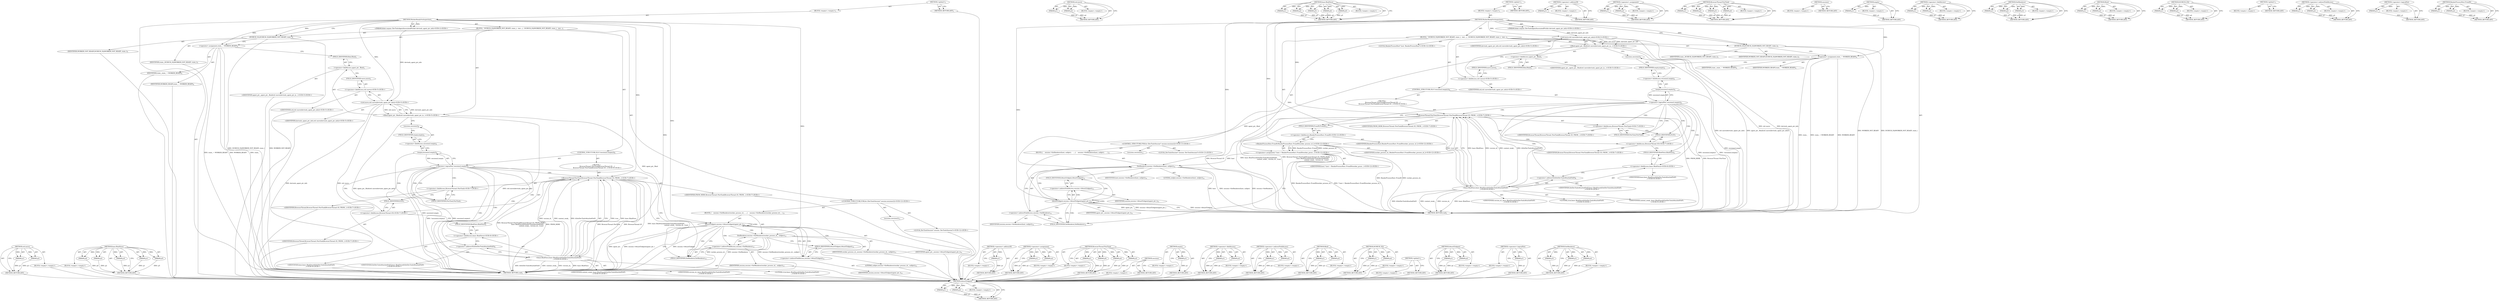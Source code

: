 digraph "SetRenderer" {
vulnerable_171 [label=<(METHOD,AttachToAgent)>];
vulnerable_172 [label=<(PARAM,p1)>];
vulnerable_173 [label=<(PARAM,p2)>];
vulnerable_174 [label=<(BLOCK,&lt;empty&gt;,&lt;empty&gt;)>];
vulnerable_175 [label=<(METHOD_RETURN,ANY)>];
vulnerable_120 [label=<(METHOD,std.move)>];
vulnerable_121 [label=<(PARAM,p1)>];
vulnerable_122 [label=<(PARAM,p2)>];
vulnerable_123 [label=<(BLOCK,&lt;empty&gt;,&lt;empty&gt;)>];
vulnerable_124 [label=<(METHOD_RETURN,ANY)>];
vulnerable_143 [label=<(METHOD,base.BindOnce)>];
vulnerable_144 [label=<(PARAM,p1)>];
vulnerable_145 [label=<(PARAM,p2)>];
vulnerable_146 [label=<(PARAM,p3)>];
vulnerable_147 [label=<(PARAM,p4)>];
vulnerable_148 [label=<(PARAM,p5)>];
vulnerable_149 [label=<(BLOCK,&lt;empty&gt;,&lt;empty&gt;)>];
vulnerable_150 [label=<(METHOD_RETURN,ANY)>];
vulnerable_6 [label=<(METHOD,&lt;global&gt;)<SUB>1</SUB>>];
vulnerable_7 [label=<(BLOCK,&lt;empty&gt;,&lt;empty&gt;)<SUB>1</SUB>>];
vulnerable_8 [label=<(METHOD,WorkerReadyForInspection)<SUB>1</SUB>>];
vulnerable_9 [label="<(PARAM,blink::mojom::DevToolsAgentAssociatedPtrInfo devtools_agent_ptr_info)<SUB>2</SUB>>"];
vulnerable_10 [label=<(BLOCK,{
  DCHECK_EQ(WORKER_NOT_READY, state_);
  stat...,{
  DCHECK_EQ(WORKER_NOT_READY, state_);
  stat...)<SUB>2</SUB>>];
vulnerable_11 [label=<(DCHECK_EQ,DCHECK_EQ(WORKER_NOT_READY, state_))<SUB>3</SUB>>];
vulnerable_12 [label=<(IDENTIFIER,WORKER_NOT_READY,DCHECK_EQ(WORKER_NOT_READY, state_))<SUB>3</SUB>>];
vulnerable_13 [label=<(IDENTIFIER,state_,DCHECK_EQ(WORKER_NOT_READY, state_))<SUB>3</SUB>>];
vulnerable_14 [label=<(&lt;operator&gt;.assignment,state_ = WORKER_READY)<SUB>4</SUB>>];
vulnerable_15 [label=<(IDENTIFIER,state_,state_ = WORKER_READY)<SUB>4</SUB>>];
vulnerable_16 [label=<(IDENTIFIER,WORKER_READY,state_ = WORKER_READY)<SUB>4</SUB>>];
vulnerable_17 [label="<(Bind,agent_ptr_.Bind(std::move(devtools_agent_ptr_in...)<SUB>5</SUB>>"];
vulnerable_18 [label=<(&lt;operator&gt;.fieldAccess,agent_ptr_.Bind)<SUB>5</SUB>>];
vulnerable_19 [label="<(IDENTIFIER,agent_ptr_,agent_ptr_.Bind(std::move(devtools_agent_ptr_in...)<SUB>5</SUB>>"];
vulnerable_20 [label=<(FIELD_IDENTIFIER,Bind,Bind)<SUB>5</SUB>>];
vulnerable_21 [label="<(std.move,std::move(devtools_agent_ptr_info))<SUB>5</SUB>>"];
vulnerable_22 [label="<(&lt;operator&gt;.fieldAccess,std::move)<SUB>5</SUB>>"];
vulnerable_23 [label="<(IDENTIFIER,std,std::move(devtools_agent_ptr_info))<SUB>5</SUB>>"];
vulnerable_24 [label=<(FIELD_IDENTIFIER,move,move)<SUB>5</SUB>>];
vulnerable_25 [label="<(IDENTIFIER,devtools_agent_ptr_info,std::move(devtools_agent_ptr_info))<SUB>5</SUB>>"];
vulnerable_26 [label=<(CONTROL_STRUCTURE,IF,if (!sessions().empty()))<SUB>6</SUB>>];
vulnerable_27 [label=<(&lt;operator&gt;.logicalNot,!sessions().empty())<SUB>6</SUB>>];
vulnerable_28 [label=<(empty,sessions().empty())<SUB>6</SUB>>];
vulnerable_29 [label=<(&lt;operator&gt;.fieldAccess,sessions().empty)<SUB>6</SUB>>];
vulnerable_30 [label=<(sessions,sessions())<SUB>6</SUB>>];
vulnerable_31 [label=<(FIELD_IDENTIFIER,empty,empty)<SUB>6</SUB>>];
vulnerable_32 [label="<(BLOCK,{
    BrowserThread::PostTask(BrowserThread::IO...,{
    BrowserThread::PostTask(BrowserThread::IO...)<SUB>6</SUB>>"];
vulnerable_33 [label="<(BrowserThread.PostTask,BrowserThread::PostTask(BrowserThread::IO, FROM...)<SUB>7</SUB>>"];
vulnerable_34 [label="<(&lt;operator&gt;.fieldAccess,BrowserThread::PostTask)<SUB>7</SUB>>"];
vulnerable_35 [label="<(IDENTIFIER,BrowserThread,BrowserThread::PostTask(BrowserThread::IO, FROM...)<SUB>7</SUB>>"];
vulnerable_36 [label=<(FIELD_IDENTIFIER,PostTask,PostTask)<SUB>7</SUB>>];
vulnerable_37 [label="<(&lt;operator&gt;.fieldAccess,BrowserThread::IO)<SUB>7</SUB>>"];
vulnerable_38 [label="<(IDENTIFIER,BrowserThread,BrowserThread::PostTask(BrowserThread::IO, FROM...)<SUB>7</SUB>>"];
vulnerable_39 [label=<(FIELD_IDENTIFIER,IO,IO)<SUB>7</SUB>>];
vulnerable_40 [label="<(IDENTIFIER,FROM_HERE,BrowserThread::PostTask(BrowserThread::IO, FROM...)<SUB>7</SUB>>"];
vulnerable_41 [label="<(base.BindOnce,base::BindOnce(&amp;SetDevToolsAttachedOnIO,
      ...)<SUB>8</SUB>>"];
vulnerable_42 [label="<(&lt;operator&gt;.fieldAccess,base::BindOnce)<SUB>8</SUB>>"];
vulnerable_43 [label="<(IDENTIFIER,base,base::BindOnce(&amp;SetDevToolsAttachedOnIO,
      ...)<SUB>8</SUB>>"];
vulnerable_44 [label=<(FIELD_IDENTIFIER,BindOnce,BindOnce)<SUB>8</SUB>>];
vulnerable_45 [label=<(&lt;operator&gt;.addressOf,&amp;SetDevToolsAttachedOnIO)<SUB>8</SUB>>];
vulnerable_46 [label="<(IDENTIFIER,SetDevToolsAttachedOnIO,base::BindOnce(&amp;SetDevToolsAttachedOnIO,
      ...)<SUB>8</SUB>>"];
vulnerable_47 [label="<(IDENTIFIER,context_weak_,base::BindOnce(&amp;SetDevToolsAttachedOnIO,
      ...)<SUB>9</SUB>>"];
vulnerable_48 [label="<(IDENTIFIER,version_id_,base::BindOnce(&amp;SetDevToolsAttachedOnIO,
      ...)<SUB>9</SUB>>"];
vulnerable_49 [label="<(LITERAL,true,base::BindOnce(&amp;SetDevToolsAttachedOnIO,
      ...)<SUB>9</SUB>>"];
vulnerable_50 [label="<(LOCAL,RenderProcessHost* host: RenderProcessHost*)<SUB>12</SUB>>"];
vulnerable_51 [label="<(&lt;operator&gt;.assignment,* host = RenderProcessHost::FromID(worker_proce...)<SUB>12</SUB>>"];
vulnerable_52 [label="<(IDENTIFIER,host,* host = RenderProcessHost::FromID(worker_proce...)<SUB>12</SUB>>"];
vulnerable_53 [label="<(RenderProcessHost.FromID,RenderProcessHost::FromID(worker_process_id_))<SUB>12</SUB>>"];
vulnerable_54 [label="<(&lt;operator&gt;.fieldAccess,RenderProcessHost::FromID)<SUB>12</SUB>>"];
vulnerable_55 [label="<(IDENTIFIER,RenderProcessHost,RenderProcessHost::FromID(worker_process_id_))<SUB>12</SUB>>"];
vulnerable_56 [label=<(FIELD_IDENTIFIER,FromID,FromID)<SUB>12</SUB>>];
vulnerable_57 [label="<(IDENTIFIER,worker_process_id_,RenderProcessHost::FromID(worker_process_id_))<SUB>12</SUB>>"];
vulnerable_58 [label="<(CONTROL_STRUCTURE,FOR,for (DevToolsSession* session:sessions()))<SUB>13</SUB>>"];
vulnerable_59 [label=<(sessions,sessions())<SUB>13</SUB>>];
vulnerable_60 [label="<(LOCAL,DevToolsSession* session: DevToolsSession*)<SUB>13</SUB>>"];
vulnerable_61 [label=<(BLOCK,{
    session-&gt;SetRenderer(host, nullptr);
    ...,{
    session-&gt;SetRenderer(host, nullptr);
    ...)<SUB>13</SUB>>];
vulnerable_62 [label=<(SetRenderer,session-&gt;SetRenderer(host, nullptr))<SUB>14</SUB>>];
vulnerable_63 [label=<(&lt;operator&gt;.indirectFieldAccess,session-&gt;SetRenderer)<SUB>14</SUB>>];
vulnerable_64 [label=<(IDENTIFIER,session,session-&gt;SetRenderer(host, nullptr))<SUB>14</SUB>>];
vulnerable_65 [label=<(FIELD_IDENTIFIER,SetRenderer,SetRenderer)<SUB>14</SUB>>];
vulnerable_66 [label=<(IDENTIFIER,host,session-&gt;SetRenderer(host, nullptr))<SUB>14</SUB>>];
vulnerable_67 [label=<(LITERAL,nullptr,session-&gt;SetRenderer(host, nullptr))<SUB>14</SUB>>];
vulnerable_68 [label=<(AttachToAgent,session-&gt;AttachToAgent(agent_ptr_))<SUB>15</SUB>>];
vulnerable_69 [label=<(&lt;operator&gt;.indirectFieldAccess,session-&gt;AttachToAgent)<SUB>15</SUB>>];
vulnerable_70 [label=<(IDENTIFIER,session,session-&gt;AttachToAgent(agent_ptr_))<SUB>15</SUB>>];
vulnerable_71 [label=<(FIELD_IDENTIFIER,AttachToAgent,AttachToAgent)<SUB>15</SUB>>];
vulnerable_72 [label=<(IDENTIFIER,agent_ptr_,session-&gt;AttachToAgent(agent_ptr_))<SUB>15</SUB>>];
vulnerable_73 [label=<(METHOD_RETURN,void)<SUB>1</SUB>>];
vulnerable_75 [label=<(METHOD_RETURN,ANY)<SUB>1</SUB>>];
vulnerable_151 [label=<(METHOD,&lt;operator&gt;.addressOf)>];
vulnerable_152 [label=<(PARAM,p1)>];
vulnerable_153 [label=<(BLOCK,&lt;empty&gt;,&lt;empty&gt;)>];
vulnerable_154 [label=<(METHOD_RETURN,ANY)>];
vulnerable_105 [label=<(METHOD,&lt;operator&gt;.assignment)>];
vulnerable_106 [label=<(PARAM,p1)>];
vulnerable_107 [label=<(PARAM,p2)>];
vulnerable_108 [label=<(BLOCK,&lt;empty&gt;,&lt;empty&gt;)>];
vulnerable_109 [label=<(METHOD_RETURN,ANY)>];
vulnerable_136 [label=<(METHOD,BrowserThread.PostTask)>];
vulnerable_137 [label=<(PARAM,p1)>];
vulnerable_138 [label=<(PARAM,p2)>];
vulnerable_139 [label=<(PARAM,p3)>];
vulnerable_140 [label=<(PARAM,p4)>];
vulnerable_141 [label=<(BLOCK,&lt;empty&gt;,&lt;empty&gt;)>];
vulnerable_142 [label=<(METHOD_RETURN,ANY)>];
vulnerable_133 [label=<(METHOD,sessions)>];
vulnerable_134 [label=<(BLOCK,&lt;empty&gt;,&lt;empty&gt;)>];
vulnerable_135 [label=<(METHOD_RETURN,ANY)>];
vulnerable_129 [label=<(METHOD,empty)>];
vulnerable_130 [label=<(PARAM,p1)>];
vulnerable_131 [label=<(BLOCK,&lt;empty&gt;,&lt;empty&gt;)>];
vulnerable_132 [label=<(METHOD_RETURN,ANY)>];
vulnerable_115 [label=<(METHOD,&lt;operator&gt;.fieldAccess)>];
vulnerable_116 [label=<(PARAM,p1)>];
vulnerable_117 [label=<(PARAM,p2)>];
vulnerable_118 [label=<(BLOCK,&lt;empty&gt;,&lt;empty&gt;)>];
vulnerable_119 [label=<(METHOD_RETURN,ANY)>];
vulnerable_160 [label=<(METHOD,SetRenderer)>];
vulnerable_161 [label=<(PARAM,p1)>];
vulnerable_162 [label=<(PARAM,p2)>];
vulnerable_163 [label=<(PARAM,p3)>];
vulnerable_164 [label=<(BLOCK,&lt;empty&gt;,&lt;empty&gt;)>];
vulnerable_165 [label=<(METHOD_RETURN,ANY)>];
vulnerable_110 [label=<(METHOD,Bind)>];
vulnerable_111 [label=<(PARAM,p1)>];
vulnerable_112 [label=<(PARAM,p2)>];
vulnerable_113 [label=<(BLOCK,&lt;empty&gt;,&lt;empty&gt;)>];
vulnerable_114 [label=<(METHOD_RETURN,ANY)>];
vulnerable_100 [label=<(METHOD,DCHECK_EQ)>];
vulnerable_101 [label=<(PARAM,p1)>];
vulnerable_102 [label=<(PARAM,p2)>];
vulnerable_103 [label=<(BLOCK,&lt;empty&gt;,&lt;empty&gt;)>];
vulnerable_104 [label=<(METHOD_RETURN,ANY)>];
vulnerable_94 [label=<(METHOD,&lt;global&gt;)<SUB>1</SUB>>];
vulnerable_95 [label=<(BLOCK,&lt;empty&gt;,&lt;empty&gt;)>];
vulnerable_96 [label=<(METHOD_RETURN,ANY)>];
vulnerable_166 [label=<(METHOD,&lt;operator&gt;.indirectFieldAccess)>];
vulnerable_167 [label=<(PARAM,p1)>];
vulnerable_168 [label=<(PARAM,p2)>];
vulnerable_169 [label=<(BLOCK,&lt;empty&gt;,&lt;empty&gt;)>];
vulnerable_170 [label=<(METHOD_RETURN,ANY)>];
vulnerable_125 [label=<(METHOD,&lt;operator&gt;.logicalNot)>];
vulnerable_126 [label=<(PARAM,p1)>];
vulnerable_127 [label=<(BLOCK,&lt;empty&gt;,&lt;empty&gt;)>];
vulnerable_128 [label=<(METHOD_RETURN,ANY)>];
vulnerable_155 [label=<(METHOD,RenderProcessHost.FromID)>];
vulnerable_156 [label=<(PARAM,p1)>];
vulnerable_157 [label=<(PARAM,p2)>];
vulnerable_158 [label=<(BLOCK,&lt;empty&gt;,&lt;empty&gt;)>];
vulnerable_159 [label=<(METHOD_RETURN,ANY)>];
fixed_110 [label=<(METHOD,std.move)>];
fixed_111 [label=<(PARAM,p1)>];
fixed_112 [label=<(PARAM,p2)>];
fixed_113 [label=<(BLOCK,&lt;empty&gt;,&lt;empty&gt;)>];
fixed_114 [label=<(METHOD_RETURN,ANY)>];
fixed_133 [label=<(METHOD,base.BindOnce)>];
fixed_134 [label=<(PARAM,p1)>];
fixed_135 [label=<(PARAM,p2)>];
fixed_136 [label=<(PARAM,p3)>];
fixed_137 [label=<(PARAM,p4)>];
fixed_138 [label=<(PARAM,p5)>];
fixed_139 [label=<(BLOCK,&lt;empty&gt;,&lt;empty&gt;)>];
fixed_140 [label=<(METHOD_RETURN,ANY)>];
fixed_6 [label=<(METHOD,&lt;global&gt;)<SUB>1</SUB>>];
fixed_7 [label=<(BLOCK,&lt;empty&gt;,&lt;empty&gt;)<SUB>1</SUB>>];
fixed_8 [label=<(METHOD,WorkerReadyForInspection)<SUB>1</SUB>>];
fixed_9 [label="<(PARAM,blink::mojom::DevToolsAgentAssociatedPtrInfo devtools_agent_ptr_info)<SUB>2</SUB>>"];
fixed_10 [label=<(BLOCK,{
  DCHECK_EQ(WORKER_NOT_READY, state_);
  stat...,{
  DCHECK_EQ(WORKER_NOT_READY, state_);
  stat...)<SUB>2</SUB>>];
fixed_11 [label=<(DCHECK_EQ,DCHECK_EQ(WORKER_NOT_READY, state_))<SUB>3</SUB>>];
fixed_12 [label=<(IDENTIFIER,WORKER_NOT_READY,DCHECK_EQ(WORKER_NOT_READY, state_))<SUB>3</SUB>>];
fixed_13 [label=<(IDENTIFIER,state_,DCHECK_EQ(WORKER_NOT_READY, state_))<SUB>3</SUB>>];
fixed_14 [label=<(&lt;operator&gt;.assignment,state_ = WORKER_READY)<SUB>4</SUB>>];
fixed_15 [label=<(IDENTIFIER,state_,state_ = WORKER_READY)<SUB>4</SUB>>];
fixed_16 [label=<(IDENTIFIER,WORKER_READY,state_ = WORKER_READY)<SUB>4</SUB>>];
fixed_17 [label="<(Bind,agent_ptr_.Bind(std::move(devtools_agent_ptr_in...)<SUB>5</SUB>>"];
fixed_18 [label=<(&lt;operator&gt;.fieldAccess,agent_ptr_.Bind)<SUB>5</SUB>>];
fixed_19 [label="<(IDENTIFIER,agent_ptr_,agent_ptr_.Bind(std::move(devtools_agent_ptr_in...)<SUB>5</SUB>>"];
fixed_20 [label=<(FIELD_IDENTIFIER,Bind,Bind)<SUB>5</SUB>>];
fixed_21 [label="<(std.move,std::move(devtools_agent_ptr_info))<SUB>5</SUB>>"];
fixed_22 [label="<(&lt;operator&gt;.fieldAccess,std::move)<SUB>5</SUB>>"];
fixed_23 [label="<(IDENTIFIER,std,std::move(devtools_agent_ptr_info))<SUB>5</SUB>>"];
fixed_24 [label=<(FIELD_IDENTIFIER,move,move)<SUB>5</SUB>>];
fixed_25 [label="<(IDENTIFIER,devtools_agent_ptr_info,std::move(devtools_agent_ptr_info))<SUB>5</SUB>>"];
fixed_26 [label=<(CONTROL_STRUCTURE,IF,if (!sessions().empty()))<SUB>6</SUB>>];
fixed_27 [label=<(&lt;operator&gt;.logicalNot,!sessions().empty())<SUB>6</SUB>>];
fixed_28 [label=<(empty,sessions().empty())<SUB>6</SUB>>];
fixed_29 [label=<(&lt;operator&gt;.fieldAccess,sessions().empty)<SUB>6</SUB>>];
fixed_30 [label=<(sessions,sessions())<SUB>6</SUB>>];
fixed_31 [label=<(FIELD_IDENTIFIER,empty,empty)<SUB>6</SUB>>];
fixed_32 [label="<(BLOCK,{
    BrowserThread::PostTask(BrowserThread::IO...,{
    BrowserThread::PostTask(BrowserThread::IO...)<SUB>6</SUB>>"];
fixed_33 [label="<(BrowserThread.PostTask,BrowserThread::PostTask(BrowserThread::IO, FROM...)<SUB>7</SUB>>"];
fixed_34 [label="<(&lt;operator&gt;.fieldAccess,BrowserThread::PostTask)<SUB>7</SUB>>"];
fixed_35 [label="<(IDENTIFIER,BrowserThread,BrowserThread::PostTask(BrowserThread::IO, FROM...)<SUB>7</SUB>>"];
fixed_36 [label=<(FIELD_IDENTIFIER,PostTask,PostTask)<SUB>7</SUB>>];
fixed_37 [label="<(&lt;operator&gt;.fieldAccess,BrowserThread::IO)<SUB>7</SUB>>"];
fixed_38 [label="<(IDENTIFIER,BrowserThread,BrowserThread::PostTask(BrowserThread::IO, FROM...)<SUB>7</SUB>>"];
fixed_39 [label=<(FIELD_IDENTIFIER,IO,IO)<SUB>7</SUB>>];
fixed_40 [label="<(IDENTIFIER,FROM_HERE,BrowserThread::PostTask(BrowserThread::IO, FROM...)<SUB>7</SUB>>"];
fixed_41 [label="<(base.BindOnce,base::BindOnce(&amp;SetDevToolsAttachedOnIO,
      ...)<SUB>8</SUB>>"];
fixed_42 [label="<(&lt;operator&gt;.fieldAccess,base::BindOnce)<SUB>8</SUB>>"];
fixed_43 [label="<(IDENTIFIER,base,base::BindOnce(&amp;SetDevToolsAttachedOnIO,
      ...)<SUB>8</SUB>>"];
fixed_44 [label=<(FIELD_IDENTIFIER,BindOnce,BindOnce)<SUB>8</SUB>>];
fixed_45 [label=<(&lt;operator&gt;.addressOf,&amp;SetDevToolsAttachedOnIO)<SUB>8</SUB>>];
fixed_46 [label="<(IDENTIFIER,SetDevToolsAttachedOnIO,base::BindOnce(&amp;SetDevToolsAttachedOnIO,
      ...)<SUB>8</SUB>>"];
fixed_47 [label="<(IDENTIFIER,context_weak_,base::BindOnce(&amp;SetDevToolsAttachedOnIO,
      ...)<SUB>9</SUB>>"];
fixed_48 [label="<(IDENTIFIER,version_id_,base::BindOnce(&amp;SetDevToolsAttachedOnIO,
      ...)<SUB>9</SUB>>"];
fixed_49 [label="<(LITERAL,true,base::BindOnce(&amp;SetDevToolsAttachedOnIO,
      ...)<SUB>9</SUB>>"];
fixed_50 [label="<(CONTROL_STRUCTURE,FOR,for (DevToolsSession* session:sessions()))<SUB>12</SUB>>"];
fixed_51 [label=<(sessions,sessions())<SUB>12</SUB>>];
fixed_52 [label="<(LOCAL,DevToolsSession* session: DevToolsSession*)<SUB>12</SUB>>"];
fixed_53 [label=<(BLOCK,{
    session-&gt;SetRenderer(worker_process_id_, ...,{
    session-&gt;SetRenderer(worker_process_id_, ...)<SUB>12</SUB>>];
fixed_54 [label=<(SetRenderer,session-&gt;SetRenderer(worker_process_id_, nullptr))<SUB>13</SUB>>];
fixed_55 [label=<(&lt;operator&gt;.indirectFieldAccess,session-&gt;SetRenderer)<SUB>13</SUB>>];
fixed_56 [label=<(IDENTIFIER,session,session-&gt;SetRenderer(worker_process_id_, nullptr))<SUB>13</SUB>>];
fixed_57 [label=<(FIELD_IDENTIFIER,SetRenderer,SetRenderer)<SUB>13</SUB>>];
fixed_58 [label=<(IDENTIFIER,worker_process_id_,session-&gt;SetRenderer(worker_process_id_, nullptr))<SUB>13</SUB>>];
fixed_59 [label=<(LITERAL,nullptr,session-&gt;SetRenderer(worker_process_id_, nullptr))<SUB>13</SUB>>];
fixed_60 [label=<(AttachToAgent,session-&gt;AttachToAgent(agent_ptr_))<SUB>14</SUB>>];
fixed_61 [label=<(&lt;operator&gt;.indirectFieldAccess,session-&gt;AttachToAgent)<SUB>14</SUB>>];
fixed_62 [label=<(IDENTIFIER,session,session-&gt;AttachToAgent(agent_ptr_))<SUB>14</SUB>>];
fixed_63 [label=<(FIELD_IDENTIFIER,AttachToAgent,AttachToAgent)<SUB>14</SUB>>];
fixed_64 [label=<(IDENTIFIER,agent_ptr_,session-&gt;AttachToAgent(agent_ptr_))<SUB>14</SUB>>];
fixed_65 [label=<(METHOD_RETURN,void)<SUB>1</SUB>>];
fixed_67 [label=<(METHOD_RETURN,ANY)<SUB>1</SUB>>];
fixed_141 [label=<(METHOD,&lt;operator&gt;.addressOf)>];
fixed_142 [label=<(PARAM,p1)>];
fixed_143 [label=<(BLOCK,&lt;empty&gt;,&lt;empty&gt;)>];
fixed_144 [label=<(METHOD_RETURN,ANY)>];
fixed_95 [label=<(METHOD,&lt;operator&gt;.assignment)>];
fixed_96 [label=<(PARAM,p1)>];
fixed_97 [label=<(PARAM,p2)>];
fixed_98 [label=<(BLOCK,&lt;empty&gt;,&lt;empty&gt;)>];
fixed_99 [label=<(METHOD_RETURN,ANY)>];
fixed_126 [label=<(METHOD,BrowserThread.PostTask)>];
fixed_127 [label=<(PARAM,p1)>];
fixed_128 [label=<(PARAM,p2)>];
fixed_129 [label=<(PARAM,p3)>];
fixed_130 [label=<(PARAM,p4)>];
fixed_131 [label=<(BLOCK,&lt;empty&gt;,&lt;empty&gt;)>];
fixed_132 [label=<(METHOD_RETURN,ANY)>];
fixed_123 [label=<(METHOD,sessions)>];
fixed_124 [label=<(BLOCK,&lt;empty&gt;,&lt;empty&gt;)>];
fixed_125 [label=<(METHOD_RETURN,ANY)>];
fixed_119 [label=<(METHOD,empty)>];
fixed_120 [label=<(PARAM,p1)>];
fixed_121 [label=<(BLOCK,&lt;empty&gt;,&lt;empty&gt;)>];
fixed_122 [label=<(METHOD_RETURN,ANY)>];
fixed_105 [label=<(METHOD,&lt;operator&gt;.fieldAccess)>];
fixed_106 [label=<(PARAM,p1)>];
fixed_107 [label=<(PARAM,p2)>];
fixed_108 [label=<(BLOCK,&lt;empty&gt;,&lt;empty&gt;)>];
fixed_109 [label=<(METHOD_RETURN,ANY)>];
fixed_151 [label=<(METHOD,&lt;operator&gt;.indirectFieldAccess)>];
fixed_152 [label=<(PARAM,p1)>];
fixed_153 [label=<(PARAM,p2)>];
fixed_154 [label=<(BLOCK,&lt;empty&gt;,&lt;empty&gt;)>];
fixed_155 [label=<(METHOD_RETURN,ANY)>];
fixed_100 [label=<(METHOD,Bind)>];
fixed_101 [label=<(PARAM,p1)>];
fixed_102 [label=<(PARAM,p2)>];
fixed_103 [label=<(BLOCK,&lt;empty&gt;,&lt;empty&gt;)>];
fixed_104 [label=<(METHOD_RETURN,ANY)>];
fixed_90 [label=<(METHOD,DCHECK_EQ)>];
fixed_91 [label=<(PARAM,p1)>];
fixed_92 [label=<(PARAM,p2)>];
fixed_93 [label=<(BLOCK,&lt;empty&gt;,&lt;empty&gt;)>];
fixed_94 [label=<(METHOD_RETURN,ANY)>];
fixed_84 [label=<(METHOD,&lt;global&gt;)<SUB>1</SUB>>];
fixed_85 [label=<(BLOCK,&lt;empty&gt;,&lt;empty&gt;)>];
fixed_86 [label=<(METHOD_RETURN,ANY)>];
fixed_156 [label=<(METHOD,AttachToAgent)>];
fixed_157 [label=<(PARAM,p1)>];
fixed_158 [label=<(PARAM,p2)>];
fixed_159 [label=<(BLOCK,&lt;empty&gt;,&lt;empty&gt;)>];
fixed_160 [label=<(METHOD_RETURN,ANY)>];
fixed_115 [label=<(METHOD,&lt;operator&gt;.logicalNot)>];
fixed_116 [label=<(PARAM,p1)>];
fixed_117 [label=<(BLOCK,&lt;empty&gt;,&lt;empty&gt;)>];
fixed_118 [label=<(METHOD_RETURN,ANY)>];
fixed_145 [label=<(METHOD,SetRenderer)>];
fixed_146 [label=<(PARAM,p1)>];
fixed_147 [label=<(PARAM,p2)>];
fixed_148 [label=<(PARAM,p3)>];
fixed_149 [label=<(BLOCK,&lt;empty&gt;,&lt;empty&gt;)>];
fixed_150 [label=<(METHOD_RETURN,ANY)>];
vulnerable_171 -> vulnerable_172  [key=0, label="AST: "];
vulnerable_171 -> vulnerable_172  [key=1, label="DDG: "];
vulnerable_171 -> vulnerable_174  [key=0, label="AST: "];
vulnerable_171 -> vulnerable_173  [key=0, label="AST: "];
vulnerable_171 -> vulnerable_173  [key=1, label="DDG: "];
vulnerable_171 -> vulnerable_175  [key=0, label="AST: "];
vulnerable_171 -> vulnerable_175  [key=1, label="CFG: "];
vulnerable_172 -> vulnerable_175  [key=0, label="DDG: p1"];
vulnerable_173 -> vulnerable_175  [key=0, label="DDG: p2"];
vulnerable_120 -> vulnerable_121  [key=0, label="AST: "];
vulnerable_120 -> vulnerable_121  [key=1, label="DDG: "];
vulnerable_120 -> vulnerable_123  [key=0, label="AST: "];
vulnerable_120 -> vulnerable_122  [key=0, label="AST: "];
vulnerable_120 -> vulnerable_122  [key=1, label="DDG: "];
vulnerable_120 -> vulnerable_124  [key=0, label="AST: "];
vulnerable_120 -> vulnerable_124  [key=1, label="CFG: "];
vulnerable_121 -> vulnerable_124  [key=0, label="DDG: p1"];
vulnerable_122 -> vulnerable_124  [key=0, label="DDG: p2"];
vulnerable_143 -> vulnerable_144  [key=0, label="AST: "];
vulnerable_143 -> vulnerable_144  [key=1, label="DDG: "];
vulnerable_143 -> vulnerable_149  [key=0, label="AST: "];
vulnerable_143 -> vulnerable_145  [key=0, label="AST: "];
vulnerable_143 -> vulnerable_145  [key=1, label="DDG: "];
vulnerable_143 -> vulnerable_150  [key=0, label="AST: "];
vulnerable_143 -> vulnerable_150  [key=1, label="CFG: "];
vulnerable_143 -> vulnerable_146  [key=0, label="AST: "];
vulnerable_143 -> vulnerable_146  [key=1, label="DDG: "];
vulnerable_143 -> vulnerable_147  [key=0, label="AST: "];
vulnerable_143 -> vulnerable_147  [key=1, label="DDG: "];
vulnerable_143 -> vulnerable_148  [key=0, label="AST: "];
vulnerable_143 -> vulnerable_148  [key=1, label="DDG: "];
vulnerable_144 -> vulnerable_150  [key=0, label="DDG: p1"];
vulnerable_145 -> vulnerable_150  [key=0, label="DDG: p2"];
vulnerable_146 -> vulnerable_150  [key=0, label="DDG: p3"];
vulnerable_147 -> vulnerable_150  [key=0, label="DDG: p4"];
vulnerable_148 -> vulnerable_150  [key=0, label="DDG: p5"];
vulnerable_6 -> vulnerable_7  [key=0, label="AST: "];
vulnerable_6 -> vulnerable_75  [key=0, label="AST: "];
vulnerable_6 -> vulnerable_75  [key=1, label="CFG: "];
vulnerable_7 -> vulnerable_8  [key=0, label="AST: "];
vulnerable_8 -> vulnerable_9  [key=0, label="AST: "];
vulnerable_8 -> vulnerable_9  [key=1, label="DDG: "];
vulnerable_8 -> vulnerable_10  [key=0, label="AST: "];
vulnerable_8 -> vulnerable_73  [key=0, label="AST: "];
vulnerable_8 -> vulnerable_11  [key=0, label="CFG: "];
vulnerable_8 -> vulnerable_11  [key=1, label="DDG: "];
vulnerable_8 -> vulnerable_14  [key=0, label="DDG: "];
vulnerable_8 -> vulnerable_21  [key=0, label="DDG: "];
vulnerable_8 -> vulnerable_53  [key=0, label="DDG: "];
vulnerable_8 -> vulnerable_33  [key=0, label="DDG: "];
vulnerable_8 -> vulnerable_62  [key=0, label="DDG: "];
vulnerable_8 -> vulnerable_68  [key=0, label="DDG: "];
vulnerable_8 -> vulnerable_41  [key=0, label="DDG: "];
vulnerable_9 -> vulnerable_21  [key=0, label="DDG: devtools_agent_ptr_info"];
vulnerable_10 -> vulnerable_11  [key=0, label="AST: "];
vulnerable_10 -> vulnerable_14  [key=0, label="AST: "];
vulnerable_10 -> vulnerable_17  [key=0, label="AST: "];
vulnerable_10 -> vulnerable_26  [key=0, label="AST: "];
vulnerable_10 -> vulnerable_50  [key=0, label="AST: "];
vulnerable_10 -> vulnerable_51  [key=0, label="AST: "];
vulnerable_10 -> vulnerable_58  [key=0, label="AST: "];
vulnerable_11 -> vulnerable_12  [key=0, label="AST: "];
vulnerable_11 -> vulnerable_13  [key=0, label="AST: "];
vulnerable_11 -> vulnerable_14  [key=0, label="CFG: "];
vulnerable_11 -> vulnerable_73  [key=0, label="DDG: DCHECK_EQ(WORKER_NOT_READY, state_)"];
vulnerable_11 -> vulnerable_73  [key=1, label="DDG: WORKER_NOT_READY"];
vulnerable_14 -> vulnerable_15  [key=0, label="AST: "];
vulnerable_14 -> vulnerable_16  [key=0, label="AST: "];
vulnerable_14 -> vulnerable_20  [key=0, label="CFG: "];
vulnerable_14 -> vulnerable_73  [key=0, label="DDG: state_"];
vulnerable_14 -> vulnerable_73  [key=1, label="DDG: state_ = WORKER_READY"];
vulnerable_14 -> vulnerable_73  [key=2, label="DDG: WORKER_READY"];
vulnerable_17 -> vulnerable_18  [key=0, label="AST: "];
vulnerable_17 -> vulnerable_21  [key=0, label="AST: "];
vulnerable_17 -> vulnerable_30  [key=0, label="CFG: "];
vulnerable_17 -> vulnerable_73  [key=0, label="DDG: std::move(devtools_agent_ptr_info)"];
vulnerable_17 -> vulnerable_73  [key=1, label="DDG: agent_ptr_.Bind(std::move(devtools_agent_ptr_info))"];
vulnerable_17 -> vulnerable_68  [key=0, label="DDG: agent_ptr_.Bind"];
vulnerable_18 -> vulnerable_19  [key=0, label="AST: "];
vulnerable_18 -> vulnerable_20  [key=0, label="AST: "];
vulnerable_18 -> vulnerable_24  [key=0, label="CFG: "];
vulnerable_20 -> vulnerable_18  [key=0, label="CFG: "];
vulnerable_21 -> vulnerable_22  [key=0, label="AST: "];
vulnerable_21 -> vulnerable_25  [key=0, label="AST: "];
vulnerable_21 -> vulnerable_17  [key=0, label="CFG: "];
vulnerable_21 -> vulnerable_17  [key=1, label="DDG: std::move"];
vulnerable_21 -> vulnerable_17  [key=2, label="DDG: devtools_agent_ptr_info"];
vulnerable_21 -> vulnerable_73  [key=0, label="DDG: std::move"];
vulnerable_21 -> vulnerable_73  [key=1, label="DDG: devtools_agent_ptr_info"];
vulnerable_22 -> vulnerable_23  [key=0, label="AST: "];
vulnerable_22 -> vulnerable_24  [key=0, label="AST: "];
vulnerable_22 -> vulnerable_21  [key=0, label="CFG: "];
vulnerable_24 -> vulnerable_22  [key=0, label="CFG: "];
vulnerable_26 -> vulnerable_27  [key=0, label="AST: "];
vulnerable_26 -> vulnerable_32  [key=0, label="AST: "];
vulnerable_27 -> vulnerable_28  [key=0, label="AST: "];
vulnerable_27 -> vulnerable_36  [key=0, label="CFG: "];
vulnerable_27 -> vulnerable_36  [key=1, label="CDG: "];
vulnerable_27 -> vulnerable_56  [key=0, label="CFG: "];
vulnerable_27 -> vulnerable_73  [key=0, label="DDG: sessions().empty()"];
vulnerable_27 -> vulnerable_73  [key=1, label="DDG: !sessions().empty()"];
vulnerable_27 -> vulnerable_34  [key=0, label="CDG: "];
vulnerable_27 -> vulnerable_33  [key=0, label="CDG: "];
vulnerable_27 -> vulnerable_42  [key=0, label="CDG: "];
vulnerable_27 -> vulnerable_37  [key=0, label="CDG: "];
vulnerable_27 -> vulnerable_41  [key=0, label="CDG: "];
vulnerable_27 -> vulnerable_45  [key=0, label="CDG: "];
vulnerable_27 -> vulnerable_44  [key=0, label="CDG: "];
vulnerable_27 -> vulnerable_39  [key=0, label="CDG: "];
vulnerable_28 -> vulnerable_29  [key=0, label="AST: "];
vulnerable_28 -> vulnerable_27  [key=0, label="CFG: "];
vulnerable_28 -> vulnerable_27  [key=1, label="DDG: sessions().empty"];
vulnerable_28 -> vulnerable_73  [key=0, label="DDG: sessions().empty"];
vulnerable_29 -> vulnerable_30  [key=0, label="AST: "];
vulnerable_29 -> vulnerable_31  [key=0, label="AST: "];
vulnerable_29 -> vulnerable_28  [key=0, label="CFG: "];
vulnerable_30 -> vulnerable_31  [key=0, label="CFG: "];
vulnerable_31 -> vulnerable_29  [key=0, label="CFG: "];
vulnerable_32 -> vulnerable_33  [key=0, label="AST: "];
vulnerable_33 -> vulnerable_34  [key=0, label="AST: "];
vulnerable_33 -> vulnerable_37  [key=0, label="AST: "];
vulnerable_33 -> vulnerable_40  [key=0, label="AST: "];
vulnerable_33 -> vulnerable_41  [key=0, label="AST: "];
vulnerable_33 -> vulnerable_56  [key=0, label="CFG: "];
vulnerable_33 -> vulnerable_73  [key=0, label="DDG: BrowserThread::PostTask"];
vulnerable_33 -> vulnerable_73  [key=1, label="DDG: BrowserThread::IO"];
vulnerable_33 -> vulnerable_73  [key=2, label="DDG: base::BindOnce(&amp;SetDevToolsAttachedOnIO,
                                            context_weak_, version_id_, true)"];
vulnerable_33 -> vulnerable_73  [key=3, label="DDG: BrowserThread::PostTask(BrowserThread::IO, FROM_HERE,
                            base::BindOnce(&amp;SetDevToolsAttachedOnIO,
                                            context_weak_, version_id_, true))"];
vulnerable_33 -> vulnerable_73  [key=4, label="DDG: FROM_HERE"];
vulnerable_34 -> vulnerable_35  [key=0, label="AST: "];
vulnerable_34 -> vulnerable_36  [key=0, label="AST: "];
vulnerable_34 -> vulnerable_39  [key=0, label="CFG: "];
vulnerable_36 -> vulnerable_34  [key=0, label="CFG: "];
vulnerable_37 -> vulnerable_38  [key=0, label="AST: "];
vulnerable_37 -> vulnerable_39  [key=0, label="AST: "];
vulnerable_37 -> vulnerable_44  [key=0, label="CFG: "];
vulnerable_39 -> vulnerable_37  [key=0, label="CFG: "];
vulnerable_41 -> vulnerable_42  [key=0, label="AST: "];
vulnerable_41 -> vulnerable_45  [key=0, label="AST: "];
vulnerable_41 -> vulnerable_47  [key=0, label="AST: "];
vulnerable_41 -> vulnerable_48  [key=0, label="AST: "];
vulnerable_41 -> vulnerable_49  [key=0, label="AST: "];
vulnerable_41 -> vulnerable_33  [key=0, label="CFG: "];
vulnerable_41 -> vulnerable_33  [key=1, label="DDG: true"];
vulnerable_41 -> vulnerable_33  [key=2, label="DDG: base::BindOnce"];
vulnerable_41 -> vulnerable_33  [key=3, label="DDG: version_id_"];
vulnerable_41 -> vulnerable_33  [key=4, label="DDG: context_weak_"];
vulnerable_41 -> vulnerable_33  [key=5, label="DDG: &amp;SetDevToolsAttachedOnIO"];
vulnerable_41 -> vulnerable_73  [key=0, label="DDG: base::BindOnce"];
vulnerable_41 -> vulnerable_73  [key=1, label="DDG: &amp;SetDevToolsAttachedOnIO"];
vulnerable_41 -> vulnerable_73  [key=2, label="DDG: context_weak_"];
vulnerable_41 -> vulnerable_73  [key=3, label="DDG: version_id_"];
vulnerable_42 -> vulnerable_43  [key=0, label="AST: "];
vulnerable_42 -> vulnerable_44  [key=0, label="AST: "];
vulnerable_42 -> vulnerable_45  [key=0, label="CFG: "];
vulnerable_44 -> vulnerable_42  [key=0, label="CFG: "];
vulnerable_45 -> vulnerable_46  [key=0, label="AST: "];
vulnerable_45 -> vulnerable_41  [key=0, label="CFG: "];
vulnerable_51 -> vulnerable_52  [key=0, label="AST: "];
vulnerable_51 -> vulnerable_53  [key=0, label="AST: "];
vulnerable_51 -> vulnerable_65  [key=0, label="CFG: "];
vulnerable_51 -> vulnerable_73  [key=0, label="DDG: RenderProcessHost::FromID(worker_process_id_)"];
vulnerable_51 -> vulnerable_73  [key=1, label="DDG: * host = RenderProcessHost::FromID(worker_process_id_)"];
vulnerable_51 -> vulnerable_62  [key=0, label="DDG: host"];
vulnerable_53 -> vulnerable_54  [key=0, label="AST: "];
vulnerable_53 -> vulnerable_57  [key=0, label="AST: "];
vulnerable_53 -> vulnerable_51  [key=0, label="CFG: "];
vulnerable_53 -> vulnerable_51  [key=1, label="DDG: RenderProcessHost::FromID"];
vulnerable_53 -> vulnerable_51  [key=2, label="DDG: worker_process_id_"];
vulnerable_53 -> vulnerable_73  [key=0, label="DDG: RenderProcessHost::FromID"];
vulnerable_53 -> vulnerable_73  [key=1, label="DDG: worker_process_id_"];
vulnerable_54 -> vulnerable_55  [key=0, label="AST: "];
vulnerable_54 -> vulnerable_56  [key=0, label="AST: "];
vulnerable_54 -> vulnerable_53  [key=0, label="CFG: "];
vulnerable_56 -> vulnerable_54  [key=0, label="CFG: "];
vulnerable_58 -> vulnerable_59  [key=0, label="AST: "];
vulnerable_58 -> vulnerable_60  [key=0, label="AST: "];
vulnerable_58 -> vulnerable_61  [key=0, label="AST: "];
vulnerable_61 -> vulnerable_62  [key=0, label="AST: "];
vulnerable_61 -> vulnerable_68  [key=0, label="AST: "];
vulnerable_62 -> vulnerable_63  [key=0, label="AST: "];
vulnerable_62 -> vulnerable_66  [key=0, label="AST: "];
vulnerable_62 -> vulnerable_67  [key=0, label="AST: "];
vulnerable_62 -> vulnerable_71  [key=0, label="CFG: "];
vulnerable_62 -> vulnerable_73  [key=0, label="DDG: session-&gt;SetRenderer"];
vulnerable_62 -> vulnerable_73  [key=1, label="DDG: host"];
vulnerable_62 -> vulnerable_73  [key=2, label="DDG: session-&gt;SetRenderer(host, nullptr)"];
vulnerable_63 -> vulnerable_64  [key=0, label="AST: "];
vulnerable_63 -> vulnerable_65  [key=0, label="AST: "];
vulnerable_63 -> vulnerable_62  [key=0, label="CFG: "];
vulnerable_65 -> vulnerable_63  [key=0, label="CFG: "];
vulnerable_68 -> vulnerable_69  [key=0, label="AST: "];
vulnerable_68 -> vulnerable_69  [key=1, label="CDG: "];
vulnerable_68 -> vulnerable_72  [key=0, label="AST: "];
vulnerable_68 -> vulnerable_73  [key=0, label="CFG: "];
vulnerable_68 -> vulnerable_73  [key=1, label="DDG: session-&gt;AttachToAgent"];
vulnerable_68 -> vulnerable_73  [key=2, label="DDG: agent_ptr_"];
vulnerable_68 -> vulnerable_73  [key=3, label="DDG: session-&gt;AttachToAgent(agent_ptr_)"];
vulnerable_68 -> vulnerable_65  [key=0, label="CFG: "];
vulnerable_68 -> vulnerable_65  [key=1, label="CDG: "];
vulnerable_68 -> vulnerable_68  [key=0, label="CDG: "];
vulnerable_68 -> vulnerable_71  [key=0, label="CDG: "];
vulnerable_68 -> vulnerable_63  [key=0, label="CDG: "];
vulnerable_68 -> vulnerable_62  [key=0, label="CDG: "];
vulnerable_69 -> vulnerable_70  [key=0, label="AST: "];
vulnerable_69 -> vulnerable_71  [key=0, label="AST: "];
vulnerable_69 -> vulnerable_68  [key=0, label="CFG: "];
vulnerable_71 -> vulnerable_69  [key=0, label="CFG: "];
vulnerable_151 -> vulnerable_152  [key=0, label="AST: "];
vulnerable_151 -> vulnerable_152  [key=1, label="DDG: "];
vulnerable_151 -> vulnerable_153  [key=0, label="AST: "];
vulnerable_151 -> vulnerable_154  [key=0, label="AST: "];
vulnerable_151 -> vulnerable_154  [key=1, label="CFG: "];
vulnerable_152 -> vulnerable_154  [key=0, label="DDG: p1"];
vulnerable_105 -> vulnerable_106  [key=0, label="AST: "];
vulnerable_105 -> vulnerable_106  [key=1, label="DDG: "];
vulnerable_105 -> vulnerable_108  [key=0, label="AST: "];
vulnerable_105 -> vulnerable_107  [key=0, label="AST: "];
vulnerable_105 -> vulnerable_107  [key=1, label="DDG: "];
vulnerable_105 -> vulnerable_109  [key=0, label="AST: "];
vulnerable_105 -> vulnerable_109  [key=1, label="CFG: "];
vulnerable_106 -> vulnerable_109  [key=0, label="DDG: p1"];
vulnerable_107 -> vulnerable_109  [key=0, label="DDG: p2"];
vulnerable_136 -> vulnerable_137  [key=0, label="AST: "];
vulnerable_136 -> vulnerable_137  [key=1, label="DDG: "];
vulnerable_136 -> vulnerable_141  [key=0, label="AST: "];
vulnerable_136 -> vulnerable_138  [key=0, label="AST: "];
vulnerable_136 -> vulnerable_138  [key=1, label="DDG: "];
vulnerable_136 -> vulnerable_142  [key=0, label="AST: "];
vulnerable_136 -> vulnerable_142  [key=1, label="CFG: "];
vulnerable_136 -> vulnerable_139  [key=0, label="AST: "];
vulnerable_136 -> vulnerable_139  [key=1, label="DDG: "];
vulnerable_136 -> vulnerable_140  [key=0, label="AST: "];
vulnerable_136 -> vulnerable_140  [key=1, label="DDG: "];
vulnerable_137 -> vulnerable_142  [key=0, label="DDG: p1"];
vulnerable_138 -> vulnerable_142  [key=0, label="DDG: p2"];
vulnerable_139 -> vulnerable_142  [key=0, label="DDG: p3"];
vulnerable_140 -> vulnerable_142  [key=0, label="DDG: p4"];
vulnerable_133 -> vulnerable_134  [key=0, label="AST: "];
vulnerable_133 -> vulnerable_135  [key=0, label="AST: "];
vulnerable_133 -> vulnerable_135  [key=1, label="CFG: "];
vulnerable_129 -> vulnerable_130  [key=0, label="AST: "];
vulnerable_129 -> vulnerable_130  [key=1, label="DDG: "];
vulnerable_129 -> vulnerable_131  [key=0, label="AST: "];
vulnerable_129 -> vulnerable_132  [key=0, label="AST: "];
vulnerable_129 -> vulnerable_132  [key=1, label="CFG: "];
vulnerable_130 -> vulnerable_132  [key=0, label="DDG: p1"];
vulnerable_115 -> vulnerable_116  [key=0, label="AST: "];
vulnerable_115 -> vulnerable_116  [key=1, label="DDG: "];
vulnerable_115 -> vulnerable_118  [key=0, label="AST: "];
vulnerable_115 -> vulnerable_117  [key=0, label="AST: "];
vulnerable_115 -> vulnerable_117  [key=1, label="DDG: "];
vulnerable_115 -> vulnerable_119  [key=0, label="AST: "];
vulnerable_115 -> vulnerable_119  [key=1, label="CFG: "];
vulnerable_116 -> vulnerable_119  [key=0, label="DDG: p1"];
vulnerable_117 -> vulnerable_119  [key=0, label="DDG: p2"];
vulnerable_160 -> vulnerable_161  [key=0, label="AST: "];
vulnerable_160 -> vulnerable_161  [key=1, label="DDG: "];
vulnerable_160 -> vulnerable_164  [key=0, label="AST: "];
vulnerable_160 -> vulnerable_162  [key=0, label="AST: "];
vulnerable_160 -> vulnerable_162  [key=1, label="DDG: "];
vulnerable_160 -> vulnerable_165  [key=0, label="AST: "];
vulnerable_160 -> vulnerable_165  [key=1, label="CFG: "];
vulnerable_160 -> vulnerable_163  [key=0, label="AST: "];
vulnerable_160 -> vulnerable_163  [key=1, label="DDG: "];
vulnerable_161 -> vulnerable_165  [key=0, label="DDG: p1"];
vulnerable_162 -> vulnerable_165  [key=0, label="DDG: p2"];
vulnerable_163 -> vulnerable_165  [key=0, label="DDG: p3"];
vulnerable_110 -> vulnerable_111  [key=0, label="AST: "];
vulnerable_110 -> vulnerable_111  [key=1, label="DDG: "];
vulnerable_110 -> vulnerable_113  [key=0, label="AST: "];
vulnerable_110 -> vulnerable_112  [key=0, label="AST: "];
vulnerable_110 -> vulnerable_112  [key=1, label="DDG: "];
vulnerable_110 -> vulnerable_114  [key=0, label="AST: "];
vulnerable_110 -> vulnerable_114  [key=1, label="CFG: "];
vulnerable_111 -> vulnerable_114  [key=0, label="DDG: p1"];
vulnerable_112 -> vulnerable_114  [key=0, label="DDG: p2"];
vulnerable_100 -> vulnerable_101  [key=0, label="AST: "];
vulnerable_100 -> vulnerable_101  [key=1, label="DDG: "];
vulnerable_100 -> vulnerable_103  [key=0, label="AST: "];
vulnerable_100 -> vulnerable_102  [key=0, label="AST: "];
vulnerable_100 -> vulnerable_102  [key=1, label="DDG: "];
vulnerable_100 -> vulnerable_104  [key=0, label="AST: "];
vulnerable_100 -> vulnerable_104  [key=1, label="CFG: "];
vulnerable_101 -> vulnerable_104  [key=0, label="DDG: p1"];
vulnerable_102 -> vulnerable_104  [key=0, label="DDG: p2"];
vulnerable_94 -> vulnerable_95  [key=0, label="AST: "];
vulnerable_94 -> vulnerable_96  [key=0, label="AST: "];
vulnerable_94 -> vulnerable_96  [key=1, label="CFG: "];
vulnerable_166 -> vulnerable_167  [key=0, label="AST: "];
vulnerable_166 -> vulnerable_167  [key=1, label="DDG: "];
vulnerable_166 -> vulnerable_169  [key=0, label="AST: "];
vulnerable_166 -> vulnerable_168  [key=0, label="AST: "];
vulnerable_166 -> vulnerable_168  [key=1, label="DDG: "];
vulnerable_166 -> vulnerable_170  [key=0, label="AST: "];
vulnerable_166 -> vulnerable_170  [key=1, label="CFG: "];
vulnerable_167 -> vulnerable_170  [key=0, label="DDG: p1"];
vulnerable_168 -> vulnerable_170  [key=0, label="DDG: p2"];
vulnerable_125 -> vulnerable_126  [key=0, label="AST: "];
vulnerable_125 -> vulnerable_126  [key=1, label="DDG: "];
vulnerable_125 -> vulnerable_127  [key=0, label="AST: "];
vulnerable_125 -> vulnerable_128  [key=0, label="AST: "];
vulnerable_125 -> vulnerable_128  [key=1, label="CFG: "];
vulnerable_126 -> vulnerable_128  [key=0, label="DDG: p1"];
vulnerable_155 -> vulnerable_156  [key=0, label="AST: "];
vulnerable_155 -> vulnerable_156  [key=1, label="DDG: "];
vulnerable_155 -> vulnerable_158  [key=0, label="AST: "];
vulnerable_155 -> vulnerable_157  [key=0, label="AST: "];
vulnerable_155 -> vulnerable_157  [key=1, label="DDG: "];
vulnerable_155 -> vulnerable_159  [key=0, label="AST: "];
vulnerable_155 -> vulnerable_159  [key=1, label="CFG: "];
vulnerable_156 -> vulnerable_159  [key=0, label="DDG: p1"];
vulnerable_157 -> vulnerable_159  [key=0, label="DDG: p2"];
fixed_110 -> fixed_111  [key=0, label="AST: "];
fixed_110 -> fixed_111  [key=1, label="DDG: "];
fixed_110 -> fixed_113  [key=0, label="AST: "];
fixed_110 -> fixed_112  [key=0, label="AST: "];
fixed_110 -> fixed_112  [key=1, label="DDG: "];
fixed_110 -> fixed_114  [key=0, label="AST: "];
fixed_110 -> fixed_114  [key=1, label="CFG: "];
fixed_111 -> fixed_114  [key=0, label="DDG: p1"];
fixed_112 -> fixed_114  [key=0, label="DDG: p2"];
fixed_113 -> vulnerable_171  [key=0];
fixed_114 -> vulnerable_171  [key=0];
fixed_133 -> fixed_134  [key=0, label="AST: "];
fixed_133 -> fixed_134  [key=1, label="DDG: "];
fixed_133 -> fixed_139  [key=0, label="AST: "];
fixed_133 -> fixed_135  [key=0, label="AST: "];
fixed_133 -> fixed_135  [key=1, label="DDG: "];
fixed_133 -> fixed_140  [key=0, label="AST: "];
fixed_133 -> fixed_140  [key=1, label="CFG: "];
fixed_133 -> fixed_136  [key=0, label="AST: "];
fixed_133 -> fixed_136  [key=1, label="DDG: "];
fixed_133 -> fixed_137  [key=0, label="AST: "];
fixed_133 -> fixed_137  [key=1, label="DDG: "];
fixed_133 -> fixed_138  [key=0, label="AST: "];
fixed_133 -> fixed_138  [key=1, label="DDG: "];
fixed_134 -> fixed_140  [key=0, label="DDG: p1"];
fixed_135 -> fixed_140  [key=0, label="DDG: p2"];
fixed_136 -> fixed_140  [key=0, label="DDG: p3"];
fixed_137 -> fixed_140  [key=0, label="DDG: p4"];
fixed_138 -> fixed_140  [key=0, label="DDG: p5"];
fixed_139 -> vulnerable_171  [key=0];
fixed_140 -> vulnerable_171  [key=0];
fixed_6 -> fixed_7  [key=0, label="AST: "];
fixed_6 -> fixed_67  [key=0, label="AST: "];
fixed_6 -> fixed_67  [key=1, label="CFG: "];
fixed_7 -> fixed_8  [key=0, label="AST: "];
fixed_8 -> fixed_9  [key=0, label="AST: "];
fixed_8 -> fixed_9  [key=1, label="DDG: "];
fixed_8 -> fixed_10  [key=0, label="AST: "];
fixed_8 -> fixed_65  [key=0, label="AST: "];
fixed_8 -> fixed_11  [key=0, label="CFG: "];
fixed_8 -> fixed_11  [key=1, label="DDG: "];
fixed_8 -> fixed_14  [key=0, label="DDG: "];
fixed_8 -> fixed_21  [key=0, label="DDG: "];
fixed_8 -> fixed_33  [key=0, label="DDG: "];
fixed_8 -> fixed_54  [key=0, label="DDG: "];
fixed_8 -> fixed_60  [key=0, label="DDG: "];
fixed_8 -> fixed_41  [key=0, label="DDG: "];
fixed_9 -> fixed_21  [key=0, label="DDG: devtools_agent_ptr_info"];
fixed_10 -> fixed_11  [key=0, label="AST: "];
fixed_10 -> fixed_14  [key=0, label="AST: "];
fixed_10 -> fixed_17  [key=0, label="AST: "];
fixed_10 -> fixed_26  [key=0, label="AST: "];
fixed_10 -> fixed_50  [key=0, label="AST: "];
fixed_11 -> fixed_12  [key=0, label="AST: "];
fixed_11 -> fixed_13  [key=0, label="AST: "];
fixed_11 -> fixed_14  [key=0, label="CFG: "];
fixed_11 -> fixed_65  [key=0, label="DDG: DCHECK_EQ(WORKER_NOT_READY, state_)"];
fixed_11 -> fixed_65  [key=1, label="DDG: WORKER_NOT_READY"];
fixed_12 -> vulnerable_171  [key=0];
fixed_13 -> vulnerable_171  [key=0];
fixed_14 -> fixed_15  [key=0, label="AST: "];
fixed_14 -> fixed_16  [key=0, label="AST: "];
fixed_14 -> fixed_20  [key=0, label="CFG: "];
fixed_14 -> fixed_65  [key=0, label="DDG: state_"];
fixed_14 -> fixed_65  [key=1, label="DDG: state_ = WORKER_READY"];
fixed_14 -> fixed_65  [key=2, label="DDG: WORKER_READY"];
fixed_15 -> vulnerable_171  [key=0];
fixed_16 -> vulnerable_171  [key=0];
fixed_17 -> fixed_18  [key=0, label="AST: "];
fixed_17 -> fixed_21  [key=0, label="AST: "];
fixed_17 -> fixed_30  [key=0, label="CFG: "];
fixed_17 -> fixed_65  [key=0, label="DDG: std::move(devtools_agent_ptr_info)"];
fixed_17 -> fixed_65  [key=1, label="DDG: agent_ptr_.Bind(std::move(devtools_agent_ptr_info))"];
fixed_17 -> fixed_60  [key=0, label="DDG: agent_ptr_.Bind"];
fixed_18 -> fixed_19  [key=0, label="AST: "];
fixed_18 -> fixed_20  [key=0, label="AST: "];
fixed_18 -> fixed_24  [key=0, label="CFG: "];
fixed_19 -> vulnerable_171  [key=0];
fixed_20 -> fixed_18  [key=0, label="CFG: "];
fixed_21 -> fixed_22  [key=0, label="AST: "];
fixed_21 -> fixed_25  [key=0, label="AST: "];
fixed_21 -> fixed_17  [key=0, label="CFG: "];
fixed_21 -> fixed_17  [key=1, label="DDG: std::move"];
fixed_21 -> fixed_17  [key=2, label="DDG: devtools_agent_ptr_info"];
fixed_21 -> fixed_65  [key=0, label="DDG: std::move"];
fixed_21 -> fixed_65  [key=1, label="DDG: devtools_agent_ptr_info"];
fixed_22 -> fixed_23  [key=0, label="AST: "];
fixed_22 -> fixed_24  [key=0, label="AST: "];
fixed_22 -> fixed_21  [key=0, label="CFG: "];
fixed_23 -> vulnerable_171  [key=0];
fixed_24 -> fixed_22  [key=0, label="CFG: "];
fixed_25 -> vulnerable_171  [key=0];
fixed_26 -> fixed_27  [key=0, label="AST: "];
fixed_26 -> fixed_32  [key=0, label="AST: "];
fixed_27 -> fixed_28  [key=0, label="AST: "];
fixed_27 -> fixed_36  [key=0, label="CFG: "];
fixed_27 -> fixed_36  [key=1, label="CDG: "];
fixed_27 -> fixed_57  [key=0, label="CFG: "];
fixed_27 -> fixed_65  [key=0, label="DDG: sessions().empty()"];
fixed_27 -> fixed_65  [key=1, label="DDG: !sessions().empty()"];
fixed_27 -> fixed_34  [key=0, label="CDG: "];
fixed_27 -> fixed_33  [key=0, label="CDG: "];
fixed_27 -> fixed_42  [key=0, label="CDG: "];
fixed_27 -> fixed_37  [key=0, label="CDG: "];
fixed_27 -> fixed_41  [key=0, label="CDG: "];
fixed_27 -> fixed_45  [key=0, label="CDG: "];
fixed_27 -> fixed_44  [key=0, label="CDG: "];
fixed_27 -> fixed_39  [key=0, label="CDG: "];
fixed_28 -> fixed_29  [key=0, label="AST: "];
fixed_28 -> fixed_27  [key=0, label="CFG: "];
fixed_28 -> fixed_27  [key=1, label="DDG: sessions().empty"];
fixed_28 -> fixed_65  [key=0, label="DDG: sessions().empty"];
fixed_29 -> fixed_30  [key=0, label="AST: "];
fixed_29 -> fixed_31  [key=0, label="AST: "];
fixed_29 -> fixed_28  [key=0, label="CFG: "];
fixed_30 -> fixed_31  [key=0, label="CFG: "];
fixed_31 -> fixed_29  [key=0, label="CFG: "];
fixed_32 -> fixed_33  [key=0, label="AST: "];
fixed_33 -> fixed_34  [key=0, label="AST: "];
fixed_33 -> fixed_37  [key=0, label="AST: "];
fixed_33 -> fixed_40  [key=0, label="AST: "];
fixed_33 -> fixed_41  [key=0, label="AST: "];
fixed_33 -> fixed_57  [key=0, label="CFG: "];
fixed_33 -> fixed_65  [key=0, label="DDG: BrowserThread::PostTask"];
fixed_33 -> fixed_65  [key=1, label="DDG: BrowserThread::IO"];
fixed_33 -> fixed_65  [key=2, label="DDG: base::BindOnce(&amp;SetDevToolsAttachedOnIO,
                                            context_weak_, version_id_, true)"];
fixed_33 -> fixed_65  [key=3, label="DDG: BrowserThread::PostTask(BrowserThread::IO, FROM_HERE,
                            base::BindOnce(&amp;SetDevToolsAttachedOnIO,
                                            context_weak_, version_id_, true))"];
fixed_33 -> fixed_65  [key=4, label="DDG: FROM_HERE"];
fixed_34 -> fixed_35  [key=0, label="AST: "];
fixed_34 -> fixed_36  [key=0, label="AST: "];
fixed_34 -> fixed_39  [key=0, label="CFG: "];
fixed_35 -> vulnerable_171  [key=0];
fixed_36 -> fixed_34  [key=0, label="CFG: "];
fixed_37 -> fixed_38  [key=0, label="AST: "];
fixed_37 -> fixed_39  [key=0, label="AST: "];
fixed_37 -> fixed_44  [key=0, label="CFG: "];
fixed_38 -> vulnerable_171  [key=0];
fixed_39 -> fixed_37  [key=0, label="CFG: "];
fixed_40 -> vulnerable_171  [key=0];
fixed_41 -> fixed_42  [key=0, label="AST: "];
fixed_41 -> fixed_45  [key=0, label="AST: "];
fixed_41 -> fixed_47  [key=0, label="AST: "];
fixed_41 -> fixed_48  [key=0, label="AST: "];
fixed_41 -> fixed_49  [key=0, label="AST: "];
fixed_41 -> fixed_33  [key=0, label="CFG: "];
fixed_41 -> fixed_33  [key=1, label="DDG: true"];
fixed_41 -> fixed_33  [key=2, label="DDG: base::BindOnce"];
fixed_41 -> fixed_33  [key=3, label="DDG: version_id_"];
fixed_41 -> fixed_33  [key=4, label="DDG: context_weak_"];
fixed_41 -> fixed_33  [key=5, label="DDG: &amp;SetDevToolsAttachedOnIO"];
fixed_41 -> fixed_65  [key=0, label="DDG: base::BindOnce"];
fixed_41 -> fixed_65  [key=1, label="DDG: &amp;SetDevToolsAttachedOnIO"];
fixed_41 -> fixed_65  [key=2, label="DDG: context_weak_"];
fixed_41 -> fixed_65  [key=3, label="DDG: version_id_"];
fixed_42 -> fixed_43  [key=0, label="AST: "];
fixed_42 -> fixed_44  [key=0, label="AST: "];
fixed_42 -> fixed_45  [key=0, label="CFG: "];
fixed_43 -> vulnerable_171  [key=0];
fixed_44 -> fixed_42  [key=0, label="CFG: "];
fixed_45 -> fixed_46  [key=0, label="AST: "];
fixed_45 -> fixed_41  [key=0, label="CFG: "];
fixed_46 -> vulnerable_171  [key=0];
fixed_47 -> vulnerable_171  [key=0];
fixed_48 -> vulnerable_171  [key=0];
fixed_49 -> vulnerable_171  [key=0];
fixed_50 -> fixed_51  [key=0, label="AST: "];
fixed_50 -> fixed_52  [key=0, label="AST: "];
fixed_50 -> fixed_53  [key=0, label="AST: "];
fixed_51 -> vulnerable_171  [key=0];
fixed_52 -> vulnerable_171  [key=0];
fixed_53 -> fixed_54  [key=0, label="AST: "];
fixed_53 -> fixed_60  [key=0, label="AST: "];
fixed_54 -> fixed_55  [key=0, label="AST: "];
fixed_54 -> fixed_58  [key=0, label="AST: "];
fixed_54 -> fixed_59  [key=0, label="AST: "];
fixed_54 -> fixed_63  [key=0, label="CFG: "];
fixed_54 -> fixed_65  [key=0, label="DDG: session-&gt;SetRenderer"];
fixed_54 -> fixed_65  [key=1, label="DDG: session-&gt;SetRenderer(worker_process_id_, nullptr)"];
fixed_54 -> fixed_65  [key=2, label="DDG: worker_process_id_"];
fixed_55 -> fixed_56  [key=0, label="AST: "];
fixed_55 -> fixed_57  [key=0, label="AST: "];
fixed_55 -> fixed_54  [key=0, label="CFG: "];
fixed_56 -> vulnerable_171  [key=0];
fixed_57 -> fixed_55  [key=0, label="CFG: "];
fixed_58 -> vulnerable_171  [key=0];
fixed_59 -> vulnerable_171  [key=0];
fixed_60 -> fixed_61  [key=0, label="AST: "];
fixed_60 -> fixed_61  [key=1, label="CDG: "];
fixed_60 -> fixed_64  [key=0, label="AST: "];
fixed_60 -> fixed_65  [key=0, label="CFG: "];
fixed_60 -> fixed_65  [key=1, label="DDG: session-&gt;AttachToAgent"];
fixed_60 -> fixed_65  [key=2, label="DDG: agent_ptr_"];
fixed_60 -> fixed_65  [key=3, label="DDG: session-&gt;AttachToAgent(agent_ptr_)"];
fixed_60 -> fixed_57  [key=0, label="CFG: "];
fixed_60 -> fixed_57  [key=1, label="CDG: "];
fixed_60 -> fixed_60  [key=0, label="CDG: "];
fixed_60 -> fixed_63  [key=0, label="CDG: "];
fixed_60 -> fixed_55  [key=0, label="CDG: "];
fixed_60 -> fixed_54  [key=0, label="CDG: "];
fixed_61 -> fixed_62  [key=0, label="AST: "];
fixed_61 -> fixed_63  [key=0, label="AST: "];
fixed_61 -> fixed_60  [key=0, label="CFG: "];
fixed_62 -> vulnerable_171  [key=0];
fixed_63 -> fixed_61  [key=0, label="CFG: "];
fixed_64 -> vulnerable_171  [key=0];
fixed_65 -> vulnerable_171  [key=0];
fixed_67 -> vulnerable_171  [key=0];
fixed_141 -> fixed_142  [key=0, label="AST: "];
fixed_141 -> fixed_142  [key=1, label="DDG: "];
fixed_141 -> fixed_143  [key=0, label="AST: "];
fixed_141 -> fixed_144  [key=0, label="AST: "];
fixed_141 -> fixed_144  [key=1, label="CFG: "];
fixed_142 -> fixed_144  [key=0, label="DDG: p1"];
fixed_143 -> vulnerable_171  [key=0];
fixed_144 -> vulnerable_171  [key=0];
fixed_95 -> fixed_96  [key=0, label="AST: "];
fixed_95 -> fixed_96  [key=1, label="DDG: "];
fixed_95 -> fixed_98  [key=0, label="AST: "];
fixed_95 -> fixed_97  [key=0, label="AST: "];
fixed_95 -> fixed_97  [key=1, label="DDG: "];
fixed_95 -> fixed_99  [key=0, label="AST: "];
fixed_95 -> fixed_99  [key=1, label="CFG: "];
fixed_96 -> fixed_99  [key=0, label="DDG: p1"];
fixed_97 -> fixed_99  [key=0, label="DDG: p2"];
fixed_98 -> vulnerable_171  [key=0];
fixed_99 -> vulnerable_171  [key=0];
fixed_126 -> fixed_127  [key=0, label="AST: "];
fixed_126 -> fixed_127  [key=1, label="DDG: "];
fixed_126 -> fixed_131  [key=0, label="AST: "];
fixed_126 -> fixed_128  [key=0, label="AST: "];
fixed_126 -> fixed_128  [key=1, label="DDG: "];
fixed_126 -> fixed_132  [key=0, label="AST: "];
fixed_126 -> fixed_132  [key=1, label="CFG: "];
fixed_126 -> fixed_129  [key=0, label="AST: "];
fixed_126 -> fixed_129  [key=1, label="DDG: "];
fixed_126 -> fixed_130  [key=0, label="AST: "];
fixed_126 -> fixed_130  [key=1, label="DDG: "];
fixed_127 -> fixed_132  [key=0, label="DDG: p1"];
fixed_128 -> fixed_132  [key=0, label="DDG: p2"];
fixed_129 -> fixed_132  [key=0, label="DDG: p3"];
fixed_130 -> fixed_132  [key=0, label="DDG: p4"];
fixed_131 -> vulnerable_171  [key=0];
fixed_132 -> vulnerable_171  [key=0];
fixed_123 -> fixed_124  [key=0, label="AST: "];
fixed_123 -> fixed_125  [key=0, label="AST: "];
fixed_123 -> fixed_125  [key=1, label="CFG: "];
fixed_124 -> vulnerable_171  [key=0];
fixed_125 -> vulnerable_171  [key=0];
fixed_119 -> fixed_120  [key=0, label="AST: "];
fixed_119 -> fixed_120  [key=1, label="DDG: "];
fixed_119 -> fixed_121  [key=0, label="AST: "];
fixed_119 -> fixed_122  [key=0, label="AST: "];
fixed_119 -> fixed_122  [key=1, label="CFG: "];
fixed_120 -> fixed_122  [key=0, label="DDG: p1"];
fixed_121 -> vulnerable_171  [key=0];
fixed_122 -> vulnerable_171  [key=0];
fixed_105 -> fixed_106  [key=0, label="AST: "];
fixed_105 -> fixed_106  [key=1, label="DDG: "];
fixed_105 -> fixed_108  [key=0, label="AST: "];
fixed_105 -> fixed_107  [key=0, label="AST: "];
fixed_105 -> fixed_107  [key=1, label="DDG: "];
fixed_105 -> fixed_109  [key=0, label="AST: "];
fixed_105 -> fixed_109  [key=1, label="CFG: "];
fixed_106 -> fixed_109  [key=0, label="DDG: p1"];
fixed_107 -> fixed_109  [key=0, label="DDG: p2"];
fixed_108 -> vulnerable_171  [key=0];
fixed_109 -> vulnerable_171  [key=0];
fixed_151 -> fixed_152  [key=0, label="AST: "];
fixed_151 -> fixed_152  [key=1, label="DDG: "];
fixed_151 -> fixed_154  [key=0, label="AST: "];
fixed_151 -> fixed_153  [key=0, label="AST: "];
fixed_151 -> fixed_153  [key=1, label="DDG: "];
fixed_151 -> fixed_155  [key=0, label="AST: "];
fixed_151 -> fixed_155  [key=1, label="CFG: "];
fixed_152 -> fixed_155  [key=0, label="DDG: p1"];
fixed_153 -> fixed_155  [key=0, label="DDG: p2"];
fixed_154 -> vulnerable_171  [key=0];
fixed_155 -> vulnerable_171  [key=0];
fixed_100 -> fixed_101  [key=0, label="AST: "];
fixed_100 -> fixed_101  [key=1, label="DDG: "];
fixed_100 -> fixed_103  [key=0, label="AST: "];
fixed_100 -> fixed_102  [key=0, label="AST: "];
fixed_100 -> fixed_102  [key=1, label="DDG: "];
fixed_100 -> fixed_104  [key=0, label="AST: "];
fixed_100 -> fixed_104  [key=1, label="CFG: "];
fixed_101 -> fixed_104  [key=0, label="DDG: p1"];
fixed_102 -> fixed_104  [key=0, label="DDG: p2"];
fixed_103 -> vulnerable_171  [key=0];
fixed_104 -> vulnerable_171  [key=0];
fixed_90 -> fixed_91  [key=0, label="AST: "];
fixed_90 -> fixed_91  [key=1, label="DDG: "];
fixed_90 -> fixed_93  [key=0, label="AST: "];
fixed_90 -> fixed_92  [key=0, label="AST: "];
fixed_90 -> fixed_92  [key=1, label="DDG: "];
fixed_90 -> fixed_94  [key=0, label="AST: "];
fixed_90 -> fixed_94  [key=1, label="CFG: "];
fixed_91 -> fixed_94  [key=0, label="DDG: p1"];
fixed_92 -> fixed_94  [key=0, label="DDG: p2"];
fixed_93 -> vulnerable_171  [key=0];
fixed_94 -> vulnerable_171  [key=0];
fixed_84 -> fixed_85  [key=0, label="AST: "];
fixed_84 -> fixed_86  [key=0, label="AST: "];
fixed_84 -> fixed_86  [key=1, label="CFG: "];
fixed_85 -> vulnerable_171  [key=0];
fixed_86 -> vulnerable_171  [key=0];
fixed_156 -> fixed_157  [key=0, label="AST: "];
fixed_156 -> fixed_157  [key=1, label="DDG: "];
fixed_156 -> fixed_159  [key=0, label="AST: "];
fixed_156 -> fixed_158  [key=0, label="AST: "];
fixed_156 -> fixed_158  [key=1, label="DDG: "];
fixed_156 -> fixed_160  [key=0, label="AST: "];
fixed_156 -> fixed_160  [key=1, label="CFG: "];
fixed_157 -> fixed_160  [key=0, label="DDG: p1"];
fixed_158 -> fixed_160  [key=0, label="DDG: p2"];
fixed_159 -> vulnerable_171  [key=0];
fixed_160 -> vulnerable_171  [key=0];
fixed_115 -> fixed_116  [key=0, label="AST: "];
fixed_115 -> fixed_116  [key=1, label="DDG: "];
fixed_115 -> fixed_117  [key=0, label="AST: "];
fixed_115 -> fixed_118  [key=0, label="AST: "];
fixed_115 -> fixed_118  [key=1, label="CFG: "];
fixed_116 -> fixed_118  [key=0, label="DDG: p1"];
fixed_117 -> vulnerable_171  [key=0];
fixed_118 -> vulnerable_171  [key=0];
fixed_145 -> fixed_146  [key=0, label="AST: "];
fixed_145 -> fixed_146  [key=1, label="DDG: "];
fixed_145 -> fixed_149  [key=0, label="AST: "];
fixed_145 -> fixed_147  [key=0, label="AST: "];
fixed_145 -> fixed_147  [key=1, label="DDG: "];
fixed_145 -> fixed_150  [key=0, label="AST: "];
fixed_145 -> fixed_150  [key=1, label="CFG: "];
fixed_145 -> fixed_148  [key=0, label="AST: "];
fixed_145 -> fixed_148  [key=1, label="DDG: "];
fixed_146 -> fixed_150  [key=0, label="DDG: p1"];
fixed_147 -> fixed_150  [key=0, label="DDG: p2"];
fixed_148 -> fixed_150  [key=0, label="DDG: p3"];
fixed_149 -> vulnerable_171  [key=0];
fixed_150 -> vulnerable_171  [key=0];
}
